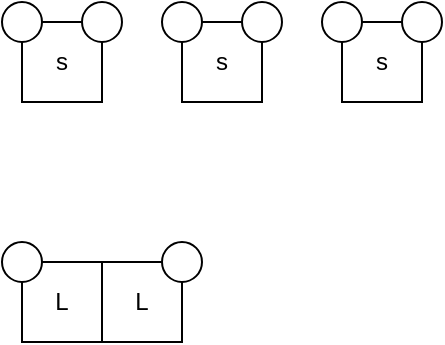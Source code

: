 <mxfile version="13.7.9" type="device"><diagram id="WOexo5gYquzoTSa95cbC" name="페이지-1"><mxGraphModel dx="467" dy="348" grid="1" gridSize="10" guides="1" tooltips="1" connect="1" arrows="1" fold="1" page="1" pageScale="1" pageWidth="10000" pageHeight="10000" math="0" shadow="0"><root><mxCell id="0"/><mxCell id="1" parent="0"/><mxCell id="l0kLiVds52YzDeRFIZiw-2" value="s" style="rounded=0;whiteSpace=wrap;html=1;" vertex="1" parent="1"><mxGeometry x="200" y="160" width="40" height="40" as="geometry"/></mxCell><mxCell id="l0kLiVds52YzDeRFIZiw-6" value="" style="ellipse;whiteSpace=wrap;html=1;aspect=fixed;" vertex="1" parent="1"><mxGeometry x="190" y="150" width="20" height="20" as="geometry"/></mxCell><mxCell id="l0kLiVds52YzDeRFIZiw-8" value="s" style="rounded=0;whiteSpace=wrap;html=1;" vertex="1" parent="1"><mxGeometry x="280" y="160" width="40" height="40" as="geometry"/></mxCell><mxCell id="l0kLiVds52YzDeRFIZiw-9" value="" style="ellipse;whiteSpace=wrap;html=1;aspect=fixed;" vertex="1" parent="1"><mxGeometry x="230" y="150" width="20" height="20" as="geometry"/></mxCell><mxCell id="l0kLiVds52YzDeRFIZiw-11" value="s" style="rounded=0;whiteSpace=wrap;html=1;" vertex="1" parent="1"><mxGeometry x="360" y="160" width="40" height="40" as="geometry"/></mxCell><mxCell id="l0kLiVds52YzDeRFIZiw-12" value="" style="ellipse;whiteSpace=wrap;html=1;aspect=fixed;" vertex="1" parent="1"><mxGeometry x="310" y="150" width="20" height="20" as="geometry"/></mxCell><mxCell id="l0kLiVds52YzDeRFIZiw-13" value="" style="ellipse;whiteSpace=wrap;html=1;aspect=fixed;" vertex="1" parent="1"><mxGeometry x="390" y="150" width="20" height="20" as="geometry"/></mxCell><mxCell id="l0kLiVds52YzDeRFIZiw-14" value="L" style="rounded=0;whiteSpace=wrap;html=1;" vertex="1" parent="1"><mxGeometry x="200" y="280" width="40" height="40" as="geometry"/></mxCell><mxCell id="l0kLiVds52YzDeRFIZiw-15" value="L" style="rounded=0;whiteSpace=wrap;html=1;" vertex="1" parent="1"><mxGeometry x="240" y="280" width="40" height="40" as="geometry"/></mxCell><mxCell id="l0kLiVds52YzDeRFIZiw-17" value="" style="ellipse;whiteSpace=wrap;html=1;aspect=fixed;" vertex="1" parent="1"><mxGeometry x="190" y="270" width="20" height="20" as="geometry"/></mxCell><mxCell id="l0kLiVds52YzDeRFIZiw-18" value="" style="ellipse;whiteSpace=wrap;html=1;aspect=fixed;" vertex="1" parent="1"><mxGeometry x="270" y="270" width="20" height="20" as="geometry"/></mxCell><mxCell id="l0kLiVds52YzDeRFIZiw-7" value="" style="ellipse;whiteSpace=wrap;html=1;aspect=fixed;" vertex="1" parent="1"><mxGeometry x="270" y="150" width="20" height="20" as="geometry"/></mxCell><mxCell id="l0kLiVds52YzDeRFIZiw-10" value="" style="ellipse;whiteSpace=wrap;html=1;aspect=fixed;" vertex="1" parent="1"><mxGeometry x="350" y="150" width="20" height="20" as="geometry"/></mxCell></root></mxGraphModel></diagram></mxfile>